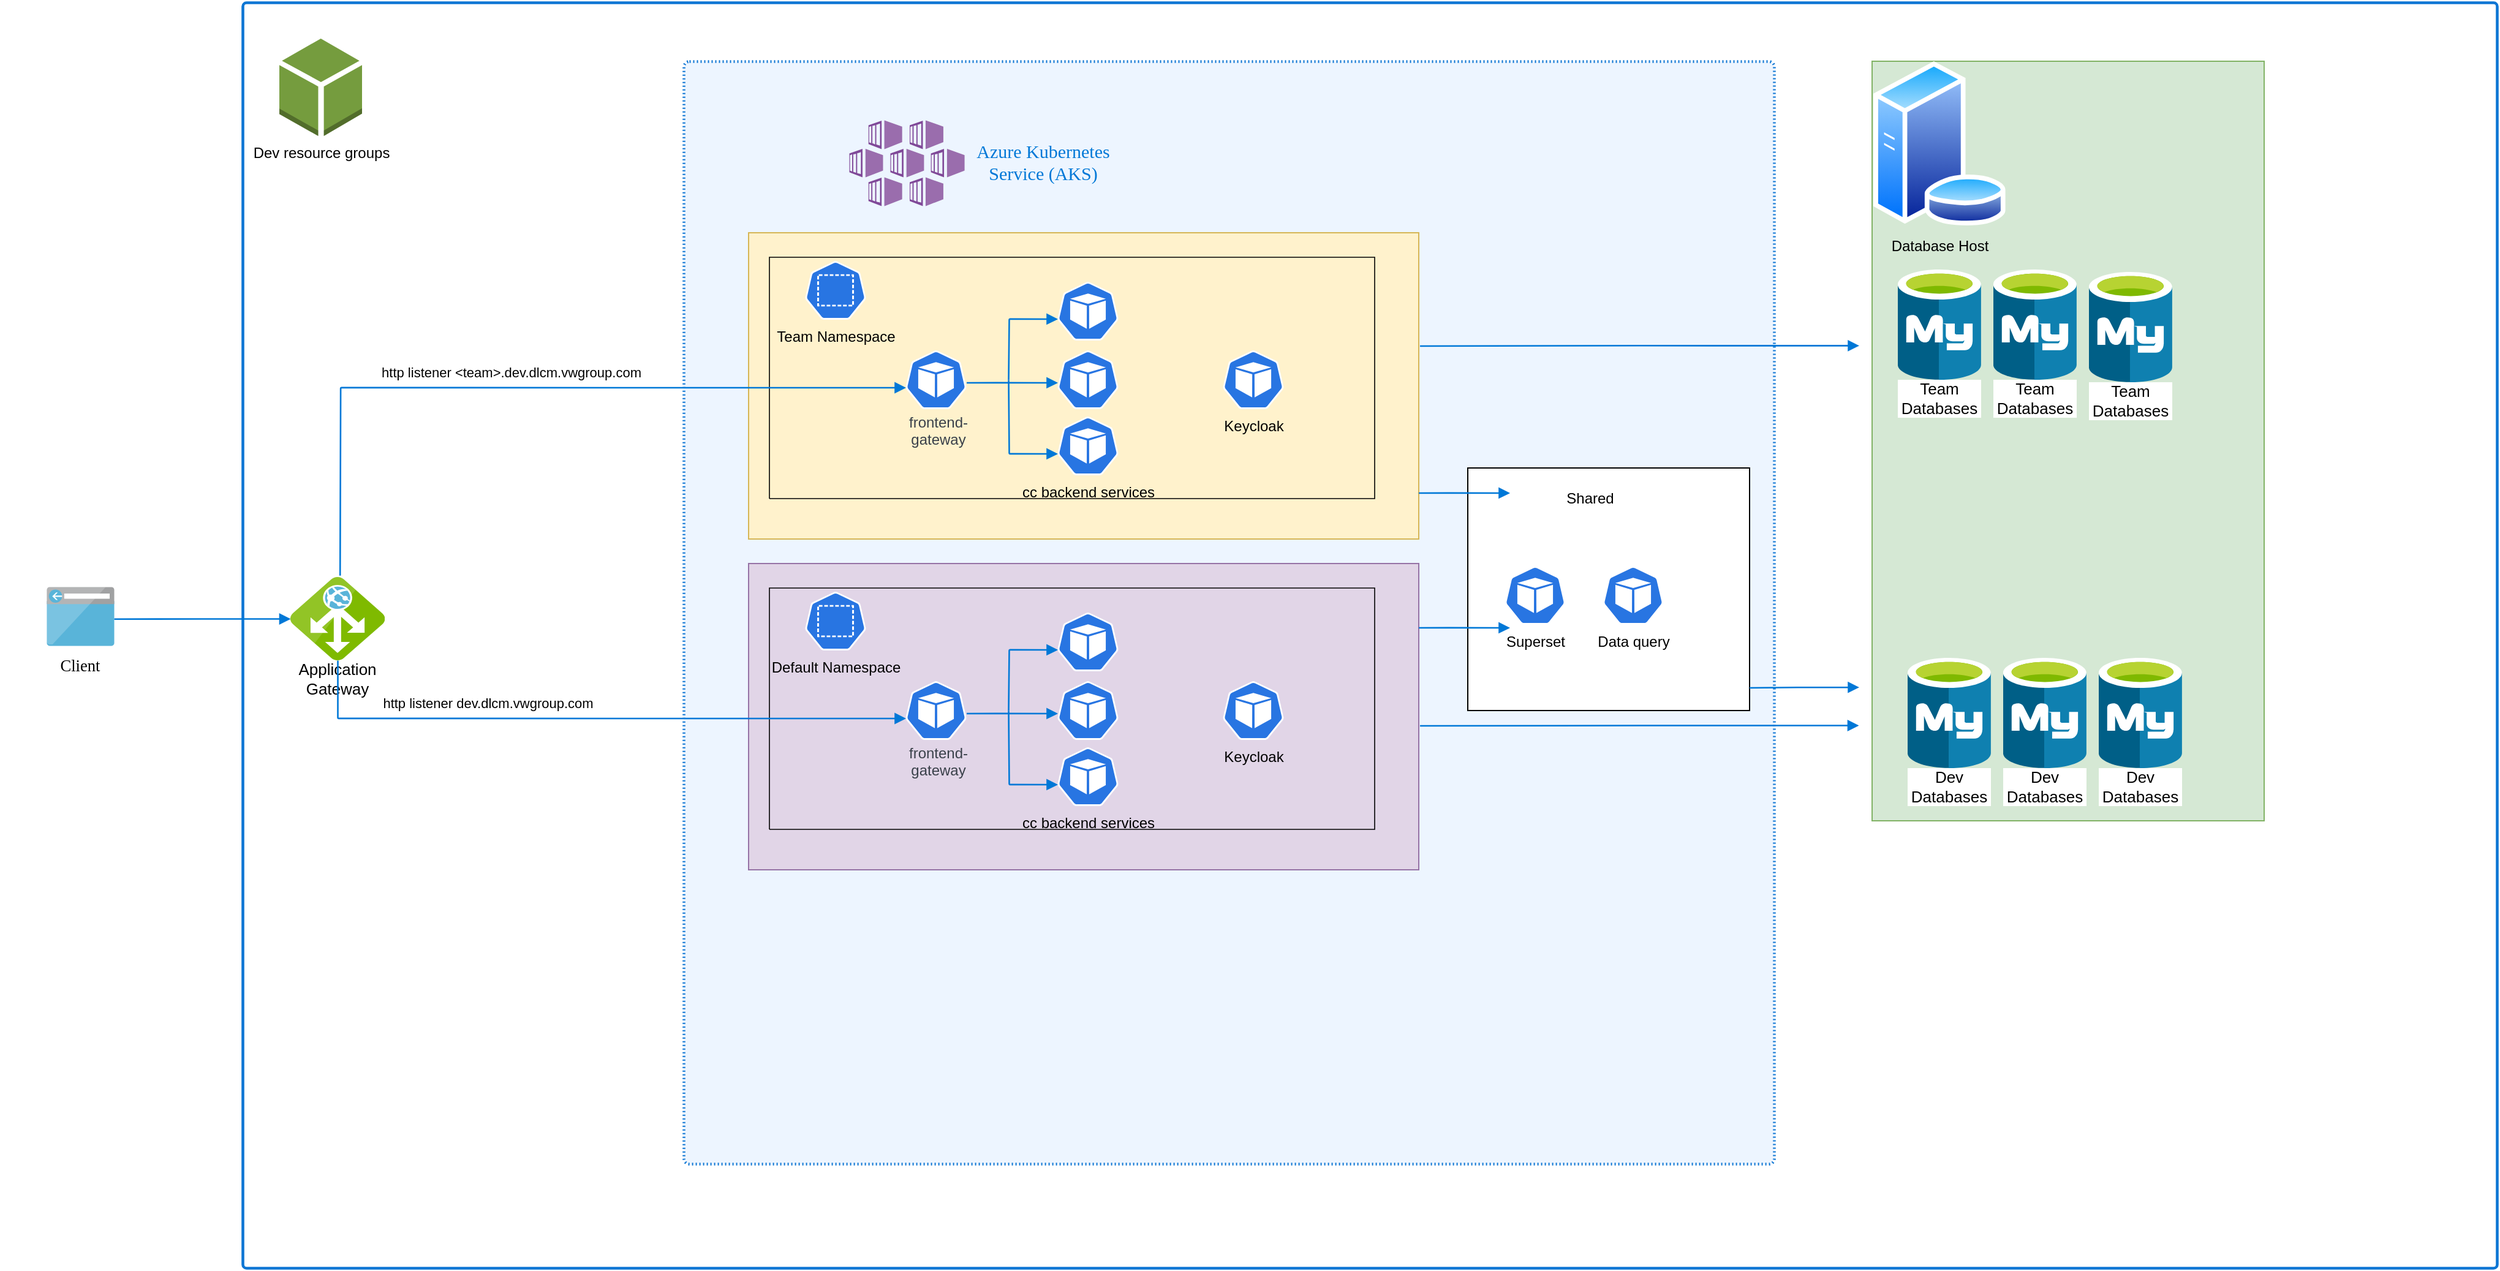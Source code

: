 <mxfile version="21.2.8" type="device">
  <diagram id="HnTVqRqvhCg-h0KhDhEI" name="Page-1">
    <mxGraphModel dx="1979" dy="1898" grid="1" gridSize="10" guides="1" tooltips="1" connect="1" arrows="1" fold="1" page="1" pageScale="1" pageWidth="850" pageHeight="1100" math="0" shadow="0">
      <root>
        <mxCell id="0" />
        <mxCell id="1" parent="0" />
        <UserObject label="" lucidchartObjectId="AGREf-g0b-5E" id="3">
          <mxCell style="html=1;overflow=block;blockSpacing=1;whiteSpace=wrap;whiteSpace=wrap;fontSize=13;spacing=0;strokeColor=#0e76d4;strokeOpacity=100;fillOpacity=100;rounded=1;absoluteArcSize=1;arcSize=9;fillColor=#edf5ff;dashed=1;fixDash=1;dashPattern=1 2;strokeWidth=2.3;" parent="1" vertex="1">
            <mxGeometry x="30" y="-130" width="890" height="900" as="geometry" />
          </mxCell>
        </UserObject>
        <UserObject label="" lucidchartObjectId="AGRE5bbgmy7V" id="2">
          <mxCell style="html=1;overflow=block;blockSpacing=1;whiteSpace=wrap;whiteSpace=wrap;fontSize=13;spacing=0;strokeColor=#0e76d4;strokeOpacity=100;fillOpacity=0;rounded=1;absoluteArcSize=1;arcSize=6;fillColor=#ffffff;strokeWidth=2.3;" parent="1" vertex="1">
            <mxGeometry x="-330" y="-178" width="1840" height="1033" as="geometry" />
          </mxCell>
        </UserObject>
        <mxCell id="4" value="" style="group;html=1;" parent="1" vertex="1">
          <mxGeometry x="165" y="-82" width="94" height="70" as="geometry" />
        </mxCell>
        <mxCell id="5" value="" style="shape=stencil(lZDRDoIwDEW/pq/LsrLoO+J/kDBY49zImKJ/70Y1EowPvN3enjbtBawn244GlJxSDBczU5cs4AmUIm9NpJQVYANY9yGaIYab77ge20IWdQ33suHBc5UWxzKk5JMNpUW1GGfGHfkVjvLd/eCIQu/A5X/255KDwB309u4svj/35BxHtu5vM8oW54vNCw==);whiteSpace=wrap;fontSize=13;strokeOpacity=0;fillOpacity=100;fillColor=#804998;strokeWidth=20.4;whiteSpace=wrap;spacing=0;" parent="4" vertex="1">
          <mxGeometry width="94" height="70" relative="1" as="geometry" />
        </mxCell>
        <mxCell id="6" value="" style="shape=stencil(lZXdDoIwDIWfZrfLaIHBtT/vQSLKIoJB/Ht7wRmVLh7D3QbfutOeblO8OFXFsVRkTn3X7sur2/SV4qUick1Vdq4fRopXihfbtit3XXtuNn5+LEZyHB3ayxjh5tdF+biEzN1PU50952vP1q75zQ5wAuBMxxIngNvXzm880TnESeJ2Bm51OkOL1TwjUaQDVnvqDJGICzMMaLLISopeBfjCQUXISHeQFCN9R0KMqAhoqUAF7KggRdhQ/6otvElFbIY5SppymGYircyg8jjEkZUc4tEMPIG01BJD5TLRGJ2zfzUXDk07xcATLCPjuyRwEx+dqRBmaD1UPQw+1/jW1bV/Bb7/y2t/+OSfDF49AA==);whiteSpace=wrap;fontSize=13;strokeOpacity=0;fillOpacity=100;fillColor=#804998;strokeWidth=20.4;whiteSpace=wrap;spacing=0;" parent="4" vertex="1">
          <mxGeometry width="94" height="70" relative="1" as="geometry" />
        </mxCell>
        <mxCell id="7" value="" style="shape=stencil(lZBNEsIgDIVPky2DiUX3td6jM6XCiNCh+NPbF8zCWsdFdy8vXzLJA6pH0w4aUI4phqt+2i4ZoBMgWm90tCkroAao7kPUlxjuvuN6aAtZ1C08yoYXzx13QpUhlBMbWIn92zgz7qxf4EoJ/MKJRLUBl//Zn0sOgjbQ67uz+PzcW+c4smV/nVG2OF9qZg==);whiteSpace=wrap;fontSize=13;strokeOpacity=0;fillOpacity=100;fillColor=#804998;strokeWidth=20.4;whiteSpace=wrap;spacing=0;" parent="4" vertex="1">
          <mxGeometry width="94" height="70" relative="1" as="geometry" />
        </mxCell>
        <mxCell id="8" value="" style="shape=stencil(lZXBboMwEES/xleLeLGBc5L+B1KgWCUQEdI2fx8jI7UZS0Nys+F5md3ZxUr2166+NMpk13kav5off5o7JQdljB+6ZvJzWCk5Ktm349R8TuNtOMX9pV7IZXUev5cIv/GczXW5HDLZPT5w6/4j0r0fGB1wS3GDuCG4aPeMW10xHOHiZbhYv/SajkLLG0kyFRvVBm9KiMwzRDrIZlYWOkec1cShN0yKTduESUGcNxUq4T2FafKW2qj4sz/OQGxhWSa0qViabod2lky5y1Kc2Vml+O4N3DI60ZJT5ZhozqZtq+bgkEBnZXSSMTaft8RPOkCJFBFq/4bysPj7pbe+7+ON8P89XgHhUbw+5PgA);whiteSpace=wrap;fontSize=13;strokeOpacity=0;fillOpacity=100;fillColor=#804998;strokeWidth=20.4;whiteSpace=wrap;spacing=0;" parent="4" vertex="1">
          <mxGeometry width="94" height="70" relative="1" as="geometry" />
        </mxCell>
        <mxCell id="9" value="" style="shape=stencil(lZDRDoIwDEW/pq/LWAHlGfE/SBhucW5kDJW/Z7MmIsZE325vT5v2AtajagcJgo/Bu7O86S4owAMIoa2SXoeoABvAundenrybbEf10CYyqYu7pg13mssLtk9Dgs9kVBmrHsaRcKPtCkfO8jc84/wPuixZ8R3/uGWHT+M3fHt6FK+3e20Mpbbub2OKFkWMzQI=);whiteSpace=wrap;fontSize=13;strokeOpacity=0;fillOpacity=100;fillColor=#804998;strokeWidth=20.4;whiteSpace=wrap;spacing=0;" parent="4" vertex="1">
          <mxGeometry width="94" height="70" relative="1" as="geometry" />
        </mxCell>
        <mxCell id="10" value="" style="shape=stencil(lZXBksIgEES/hisFA4Fwdt3/sMpoKLOJFePu+veS5bBmKFtzg+RB9XQPIMzm0u7OjSB1mcbh1PzE/dQK8yGIYt82Y5zSSJitMJvDMDbHcbj2+zw/72ZyHn0N3/MOv3mdDvMSUrc89UbS34fPDHexfw4HA9Ba2iVM0gPcy5rjFuLEcaSb495KvUJMcqVeUWrCq7dN5I4v4yHie8NCCzxYCUIiLR3HgS+keEiwUFIcRsoVc2WFDA9bqyjSw9Z66TgLyPHdFXSc46GSAeAVz7OC2m2JozxN2S1uBe41xLmYhCPtvFSv0KF76TuLadkxzsEDXeyNb5ciU3yKllK0Um+zXHYa/N/rh9h1+Vl4/M/fgfQpvyFmewc=);whiteSpace=wrap;fontSize=13;strokeOpacity=0;fillOpacity=100;fillColor=#804998;strokeWidth=20.4;whiteSpace=wrap;spacing=0;" parent="4" vertex="1">
          <mxGeometry width="94" height="70" relative="1" as="geometry" />
        </mxCell>
        <mxCell id="11" value="" style="shape=stencil(lZBNEoMgDIVPky0DZEp1be09nBELUwoO0h9vLzSLWjtduHt5+ZJJHmAzmW7UIPmUYrjqp+2TATyBlNYbHW3KCrAFbIYQ9SWGu++pHrtCFnULj7LhRXOVYKoMST6TUQtWv40z4c76Fa4Uk1+44HwHnY3Df/znliOyage+PT2Lz9uDdY5SW/e3MWWLIsZ2AQ==);whiteSpace=wrap;fontSize=13;strokeOpacity=0;fillOpacity=100;fillColor=#804998;strokeWidth=20.4;whiteSpace=wrap;spacing=0;" parent="4" vertex="1">
          <mxGeometry width="94" height="70" relative="1" as="geometry" />
        </mxCell>
        <mxCell id="12" value="" style="shape=stencil(lZXRjsIgEEW/hldCmQLl2dX/MLFaYrc1teru3y9dTLRDcg1vlJ6SO/fOFEGba7e/tEKr6zyN5/YRDnMn6EtoHYauncIcV4K2gjbHcWpP03gbDun5sl/IZfU93pcTftJ3ppbN8pFWv2nDkdT/G7uE92FAuCcI6zWspQM4ScvxGuEcRrrXsKtlVSAketIUlBlxU2Ahd5wF1PDTcaEc97VEEbmnxW84csbyiHCpJusWqJ3jDinnUhxuLl6ow831yfV1SFbz0xVyPcO9kR7gFc/UIO1W5TjK1OcdYwtwVyE8ExNxpJ2XGo0Eo/fRdxYTsQazFg52djoevSxVOEuZmEqpAppLj4vXP/4Y+j5dEe/v+Z0Qt9J9Qts/);whiteSpace=wrap;fontSize=13;strokeOpacity=0;fillOpacity=100;fillColor=#804998;strokeWidth=20.4;whiteSpace=wrap;spacing=0;" parent="4" vertex="1">
          <mxGeometry width="94" height="70" relative="1" as="geometry" />
        </mxCell>
        <mxCell id="13" value="" style="shape=stencil(lZDdDsIgDIWfpreEUEbm9ZzvsWRMiAgLw7+3H6waF40a705PvzbtAWwm040aBJ9SDAd9sX0ygFsQwnqjo01ZAbaAzRCi3sdw8j3VY1fIoo7hXDZcaU5JVpchwW9kVDVTi7Ej3Fm/wuXm3n3gSrHqDxyRic/42zGSf9v+8/Ysnn8P1jmKbd1/zSlblDG2Mw==);whiteSpace=wrap;fontSize=13;strokeOpacity=0;fillOpacity=100;fillColor=#804998;strokeWidth=20.4;whiteSpace=wrap;spacing=0;" parent="4" vertex="1">
          <mxGeometry width="94" height="70" relative="1" as="geometry" />
        </mxCell>
        <mxCell id="14" value="" style="shape=stencil(lZXRboMwDEW/Jq9RsENonrvuPyqVjmgMKkq39e8bFrStznYpbwmcWNfXjqN4e272p1qROY9D/1p/hMPYKH5SRKFr6iGMcaV4p3h77If6Zegv3SHtT/uJnFZv/fsU4TOd4810hMx13npdfX14TnAbuv/h0usSwJW2EieAOy2ib7SHOEncrcCtgdqlmIjzilStedhE6fh9eWwhIjN0JcNdoQuAm9mzb9zMef+t3AtXHHbFC/hhdKELpQyGfZglybAPFx0XBSpldKA8gx2hRK2V1SSonPPio16hHLcr8OgLwqWYiKNOlKnGKwWu84LrokTVPcpwDGWR8VzJKgrnipDi3ApY6o6Ln6F+DG2b3oTf/+UjED+lB4R3Nw==);whiteSpace=wrap;fontSize=13;strokeOpacity=0;fillOpacity=100;fillColor=#804998;strokeWidth=20.4;whiteSpace=wrap;spacing=0;" parent="4" vertex="1">
          <mxGeometry width="94" height="70" relative="1" as="geometry" />
        </mxCell>
        <mxCell id="15" value="" style="shape=stencil(jZDdDsIgDIWfprcE243o9ZzvsWRMiAgLw7+3F6yJ8yfq3enha2kPUDOZbtSAckox7PTJ9skArQHReqOjTVkBtUDNEKLexnDwPddjV8ii9uFYJpy5D1cCSxPKCxv1UqibsWHcWT/DF9UTrJSo/4aJ7l99hN8WqeS32T/3zuJx82Cd48jm768ZZYvzpfYK);whiteSpace=wrap;fontSize=13;strokeOpacity=0;fillOpacity=100;fillColor=#804998;strokeWidth=20.4;whiteSpace=wrap;spacing=0;" parent="4" vertex="1">
          <mxGeometry width="94" height="70" relative="1" as="geometry" />
        </mxCell>
        <mxCell id="16" value="" style="shape=stencil(lZXNboMwEISfxlfL9hoD5zR9j0ghxSqFiNC/t6+pK7WeNFN6s81nNDs7LEp2l/5w7pQzl2WeHrvXeFx6JXfKuTj23RyXtFKyV7I7TXP3ME/P4zHvz4eVXFdP08v6hrd8z2m/3nHmPe+l1fXnwX2mhzgSump1dZu2ukHaMdqVdKPb27TRAemwnfaG63ZIy/YqvdnuH7pd9qaCNwt1BOlgtSV0yZqvy7+yHvwI1A+BGgPxA1mePtQhNH0VsiR7fzld9sWaEiaSAQ2O1ddgBx3TXF/3m6QjXNN+O538IDQqSTRJHlYpNftyqdfQFotpEuafQc1sfmD+2fRAGSH8C0fVafE9vE9xGPLs//kch306yj8K2X8A);whiteSpace=wrap;fontSize=13;strokeOpacity=0;fillOpacity=100;fillColor=#804998;strokeWidth=20.4;whiteSpace=wrap;spacing=0;" parent="4" vertex="1">
          <mxGeometry width="94" height="70" relative="1" as="geometry" />
        </mxCell>
        <mxCell id="17" value="" style="shape=stencil(lZDRDsIgDEW/pq8E6UZ4n/M/lowNIsLCcOrfC+uDc4ka327b0+b2Ajaz6SYNgs8phrO+2T4ZwCMIYb3R0aasAFvAZghRjzFcfU/11BWyqEtYyoU77R04LzuCP6iuFZNr40S0s35Dq4qpN1xKVv+BIzLxGd97qfi347+cZ/F6erDOUWbb+T6k3KKAsX0C);whiteSpace=wrap;fontSize=13;strokeOpacity=0;fillOpacity=100;fillColor=#804998;strokeWidth=20.4;whiteSpace=wrap;spacing=0;" parent="4" vertex="1">
          <mxGeometry width="94" height="70" relative="1" as="geometry" />
        </mxCell>
        <mxCell id="18" value="" style="shape=stencil(lZDRDoIwDEW/pq/LsrLoO+J/kDBY49zImKJ/70Y1EowPvN3enjbtBawn244GlJxSDBczU5cs4AmUIm9NpJQVYANY9yGaIYab77ge20IWdQ33suHBc5UWxzKk5JMNpUW1GGfGHfkVjvLd/eCIQu/A5X/255KDwB309u4svj/35BxHtu5vM8oW54vNCw==);whiteSpace=wrap;fontSize=13;strokeOpacity=0;fillOpacity=20;strokeWidth=20.4;whiteSpace=wrap;spacing=0;" parent="4" vertex="1">
          <mxGeometry width="94" height="70" relative="1" as="geometry" />
        </mxCell>
        <mxCell id="19" value="" style="shape=stencil(lZBNEsIgDIVPky2DiUX3td6jM6XCiNCh+NPbF8zCWsdFdy8vXzLJA6pH0w4aUI4phqt+2i4ZoBMgWm90tCkroAao7kPUlxjuvuN6aAtZ1C08yoYXzx13QpUhlBMbWIn92zgz7qxf4EoJ/MKJRLUBl//Zn0sOgjbQ67uz+PzcW+c4smV/nVG2OF9qZg==);whiteSpace=wrap;fontSize=13;strokeOpacity=0;fillOpacity=20;strokeWidth=20.4;whiteSpace=wrap;spacing=0;" parent="4" vertex="1">
          <mxGeometry width="94" height="70" relative="1" as="geometry" />
        </mxCell>
        <mxCell id="20" value="" style="shape=stencil(lZDRDoIwDEW/pq/LWAHlGfE/SBhucW5kDJW/Z7MmIsZE325vT5v2AtajagcJgo/Bu7O86S4owAMIoa2SXoeoABvAundenrybbEf10CYyqYu7pg13mssLtk9Dgs9kVBmrHsaRcKPtCkfO8jc84/wPuixZ8R3/uGWHT+M3fHt6FK+3e20Mpbbub2OKFkWMzQI=);whiteSpace=wrap;fontSize=13;strokeOpacity=0;fillOpacity=20;strokeWidth=20.4;whiteSpace=wrap;spacing=0;" parent="4" vertex="1">
          <mxGeometry width="94" height="70" relative="1" as="geometry" />
        </mxCell>
        <mxCell id="21" value="" style="shape=stencil(lZBNEoMgDIVPky0DZEp1be09nBELUwoO0h9vLzSLWjtduHt5+ZJJHmAzmW7UIPmUYrjqp+2TATyBlNYbHW3KCrAFbIYQ9SWGu++pHrtCFnULj7LhRXOVYKoMST6TUQtWv40z4c76Fa4Uk1+44HwHnY3Df/znliOyage+PT2Lz9uDdY5SW/e3MWWLIsZ2AQ==);whiteSpace=wrap;fontSize=13;strokeOpacity=0;fillOpacity=20;strokeWidth=20.4;whiteSpace=wrap;spacing=0;" parent="4" vertex="1">
          <mxGeometry width="94" height="70" relative="1" as="geometry" />
        </mxCell>
        <mxCell id="22" value="" style="shape=stencil(lZDdDsIgDIWfpreEUEbm9ZzvsWRMiAgLw7+3H6waF40a705PvzbtAWwm040aBJ9SDAd9sX0ygFsQwnqjo01ZAbaAzRCi3sdw8j3VY1fIoo7hXDZcaU5JVpchwW9kVDVTi7Ej3Fm/wuXm3n3gSrHqDxyRic/42zGSf9v+8/Ysnn8P1jmKbd1/zSlblDG2Mw==);whiteSpace=wrap;fontSize=13;strokeOpacity=0;fillOpacity=20;strokeWidth=20.4;whiteSpace=wrap;spacing=0;" parent="4" vertex="1">
          <mxGeometry width="94" height="70" relative="1" as="geometry" />
        </mxCell>
        <mxCell id="23" value="" style="shape=stencil(jZDdDsIgDIWfprcE243o9ZzvsWRMiAgLw7+3F6yJ8yfq3enha2kPUDOZbtSAckox7PTJ9skArQHReqOjTVkBtUDNEKLexnDwPddjV8ii9uFYJpy5D1cCSxPKCxv1UqibsWHcWT/DF9UTrJSo/4aJ7l99hN8WqeS32T/3zuJx82Cd48jm768ZZYvzpfYK);whiteSpace=wrap;fontSize=13;strokeOpacity=0;fillOpacity=20;strokeWidth=20.4;whiteSpace=wrap;spacing=0;" parent="4" vertex="1">
          <mxGeometry width="94" height="70" relative="1" as="geometry" />
        </mxCell>
        <mxCell id="24" value="" style="shape=stencil(lZDRDsIgDEW/pq8E6UZ4n/M/lowNIsLCcOrfC+uDc4ka327b0+b2Ajaz6SYNgs8phrO+2T4ZwCMIYb3R0aasAFvAZghRjzFcfU/11BWyqEtYyoU77R04LzuCP6iuFZNr40S0s35Dq4qpN1xKVv+BIzLxGd97qfi347+cZ/F6erDOUWbb+T6k3KKAsX0C);whiteSpace=wrap;fontSize=13;strokeOpacity=0;fillOpacity=20;strokeWidth=20.4;whiteSpace=wrap;spacing=0;" parent="4" vertex="1">
          <mxGeometry width="94" height="70" relative="1" as="geometry" />
        </mxCell>
        <mxCell id="25" value="" style="shape=stencil(lZXBboMwEES/xlfLeMHAOU3/I1JIsUohIrRN/r6mrtQyVgf5ZtbPq92ZxVZyuPWna6esuS3z9Np9+vPSK3lS1vqx72a/hJWSo5LDZZq7l3l6H8/x+3payXX1Nn2sGe7xXC3aroesecSAtLr+DjxHfPAjw6tWVwS32iFuGb6FG90SuNAl4i4DLw2vHGHJaLM0GRKi4mCQg9zCVUHcFbogeKWbLW5+Av/gCDNVSmjUMVUQ3pnDCmHmJTYpfAr3FN8a1BjMTupOYGdpmy26aWnlTWo+m5U6xcsMPOjCcCwm4GwSsVWp2e+8ozpYZHG4hMqY5OY3S+IpvVmSYpzLwrH2sPi93C9+GOLb8HcfH4MQig+JHL8A);whiteSpace=wrap;fontSize=13;strokeOpacity=0;fillOpacity=100;fillColor=#804998;strokeWidth=20.4;whiteSpace=wrap;spacing=0;" parent="4" vertex="1">
          <mxGeometry width="94" height="70" relative="1" as="geometry" />
        </mxCell>
        <mxCell id="32" value="" style="group;html=1;" parent="1" vertex="1">
          <mxGeometry x="-490" y="299" width="55" height="48" as="geometry" />
        </mxCell>
        <mxCell id="33" value="" style="shape=stencil(nZLBEoIgEIafhiuDu1ZytnoPJzGZTBzUsrdPWhyF8dRt999v2R9YhnlfF51iIPrBmod663KoGZ4ZgG5rZfUwRwwvDPPKWHW3ZmxLyrvCkS56mpc7YaI+4TpAfCiTB57+hCuxt9ESnIS0T+WJS1ImICXhmUcWQfieCUlIfR3Duh/Y6HZjTh4DdxEbm5MZh9DfOjx2s9jb3ABjBPffJLS44pQD+hfYpf9nYxdzsH5ppZuGNmJbj1dglmh98PIF);whiteSpace=wrap;fontSize=13;strokeOpacity=0;fillOpacity=100;fillColor=#59b4d9;strokeWidth=2.7;whiteSpace=wrap;spacing=0;rounded=1;absoluteArcSize=1;arcSize=0.4;" parent="32" vertex="1">
          <mxGeometry width="55" height="48" relative="1" as="geometry" />
        </mxCell>
        <mxCell id="34" value="" style="shape=stencil(pZJNEoMgDIVPw9YJwXF0be09nIqVqRUHf6q3rzSMFaur7vLIl5BHYCLtqryVDKHrjX7Ilyr6iokLQ1RNJY3ql4iJjIm01EbejR6agnSbW9JGTz3aDhPVJZEtQZhJwkddiaxVsyHDc/A2GOrJKcmD2MF8S8OEnpydRJcVftbJMIjOhwJvKIzdxYcsh3/o3Rg/llec+6acxyQO0HcNvut1EeLggZfgu8BS1TXtf5vfL3w5os8isjc=);whiteSpace=wrap;fontSize=13;strokeOpacity=0;fillOpacity=100;fillColor=#a0a1a2;strokeWidth=2.7;whiteSpace=wrap;spacing=0;rounded=1;absoluteArcSize=1;arcSize=0.4;" parent="32" vertex="1">
          <mxGeometry width="55" height="48" relative="1" as="geometry" />
        </mxCell>
        <mxCell id="35" value="" style="shape=stencil(hZLRDoIwDEW/Zq/L6IawZ8T/IDJkERkZoPD3gltkNYpvve3tdtKW8Kyvi04RYP1gzVU9dDnUhB8JgG5rZfWwRITnhGeVsepizdiWTnfF6lyjm7mvL0yuT6wdwGan2EudnPE8WueMXDGiqTdHoZtNgOTsJfgqx1UvBT2EfzW6DaAYgpJA5R4Xw1QypgKDbeA+IRMaYzqB6d6Gr3gpxVP7404o/B4y9u5sYwm2HVa6adwJhPXPnS8pdy88fwI=);whiteSpace=wrap;fontSize=13;strokeOpacity=0;fillOpacity=20;strokeWidth=2.7;whiteSpace=wrap;spacing=0;rounded=1;absoluteArcSize=1;arcSize=0.4;" parent="32" vertex="1">
          <mxGeometry width="55" height="48" relative="1" as="geometry" />
        </mxCell>
        <mxCell id="36" value="" style="shape=stencil(UzV2Ls5ILEhVNTIoLinKz04tz0wpyVA1dlE1MsrMy0gtyiwBslSNXVWNndPyi1LTi/JL81Ig/IJEkEoQKze/DGRCBUSfkameBUiTkUElRMDQUs8SLOAGUZ6TmYek3NJYz4gi5Ya4FWM6hSTFaA4BMhB+TsvMyYEEGbI8ehgBhSDha+wKAA==);whiteSpace=wrap;fontSize=13;strokeOpacity=0;fillOpacity=100;strokeWidth=2.7;whiteSpace=wrap;spacing=0;rounded=1;absoluteArcSize=1;arcSize=0.4;" parent="32" vertex="1">
          <mxGeometry width="55" height="48" relative="1" as="geometry" />
        </mxCell>
        <mxCell id="37" value="" style="shape=stencil(hZJNEoMgDIVPw5aRRK1dW3sPp2JlasVBbe3tKwX/cJjuwuNLXgIhmHZV3nICQdcr+eBvUfQVwQsBEE3FleiniGBGMC2l4nclh6Yw5zbXpI6e8qUrjCYPgMY6CYKPEVhE8SdcDX4blOHZIWFWGI2MMoKtkVCwjFUgXhi0DNDEMugwHucTDR3j2DVGx5W5rri3/Dcs7g3PlO391pasEC6Ed8wZ8Vhu3o65NeHwBeA2hgfEM+oUrDtRiro2K7W9d3doksz+YfYF);whiteSpace=wrap;fontSize=13;strokeOpacity=0;fillOpacity=100;fillColor=#59b4d9;strokeWidth=2.7;whiteSpace=wrap;spacing=0;rounded=1;absoluteArcSize=1;arcSize=0.4;" parent="32" vertex="1">
          <mxGeometry width="55" height="48" relative="1" as="geometry" />
        </mxCell>
        <mxCell id="38" value="" style="shape=stencil(nZLdDsIgDIWfhlsyykS9nvM9lowJEWFhzJ+3F1ITJ4nEeXfafj1p0kN4M6lulASqKXh3ljfdB0X4gQBoq6TXISrCW8KbwXl58m62PdZjl8ikLu6aHO64xwSFtATVAxuA5RFho+0S5nT3M/xJsg0VK4z3lBXo/OYyzTJvVtP6Ow7wOvRfXNDtmmPKePk7Ubz/OmhjMBbLeZ6D2MIM8fYJ);whiteSpace=wrap;fontSize=13;strokeOpacity=0;fillOpacity=100;strokeWidth=2.7;whiteSpace=wrap;spacing=0;rounded=1;absoluteArcSize=1;arcSize=0.4;" parent="32" vertex="1">
          <mxGeometry width="55" height="48" relative="1" as="geometry" />
        </mxCell>
        <UserObject label="" lucidchartObjectId="AGREmG3oChFg" id="40">
          <mxCell style="html=1;jettySize=18;whiteSpace=wrap;fontSize=13;strokeColor=#0078d7;strokeWidth=1.3;rounded=1;arcSize=1.66;edgeStyle=orthogonalEdgeStyle;startArrow=block;startFill=1;;endArrow=none;;exitX=0;exitY=0.5;exitPerimeter=0;entryX=1;entryY=0.544;entryPerimeter=0;" parent="1" source="52" target="32" edge="1">
            <mxGeometry width="100" height="100" relative="1" as="geometry">
              <Array as="points" />
            </mxGeometry>
          </mxCell>
        </UserObject>
        <mxCell id="41" value="" style="group;html=1;" parent="1" vertex="1">
          <mxGeometry x="-526.5" y="351" width="128" height="24" as="geometry" />
        </mxCell>
        <mxCell id="42" value="" style="shape=stencil(nZBRDoQgDERP03+WHsHFe5iISyOCQdT19kIaIxq//Jtp3zTpAFaTaUYNUkwx+F6v1EYD+AUpyRkdKCYFqACrzgf9C352LfuxyWRWg1/yhT/nRE5IsZWuZtCSK8CPeI0e/hF+jV7AJM4PO7KWCyr390bSiNtEtQM=);whiteSpace=wrap;overflow=block;blockSpacing=1;html=1;fontSize=13;strokeOpacity=0;fillOpacity=0;fillColor=#000000;strokeWidth=1.3;whiteSpace=wrap;fontSize=13;spacing=0;" parent="41" vertex="1">
          <mxGeometry width="128" height="24" relative="1" as="geometry" />
        </mxCell>
        <mxCell id="43" value="Client" style="strokeColor=none;fillColor=none;overflow=visible;whiteSpace=wrap;fontSize=13.3;fontFamily=Source Sans Pro;fontColor=#000000;align=center;whiteSpace=wrap;spacing=0;strokeOpacity=0;fillOpacity=0;strokeWidth=1.3;whiteSpace=wrap;" parent="41" vertex="1">
          <mxGeometry x="0.052" y="0.276" width="114.56" height="10.752" relative="1" as="geometry" />
        </mxCell>
        <mxCell id="47" value="" style="group;html=1;" parent="1" vertex="1">
          <mxGeometry x="248" y="-69" width="150" height="42" as="geometry" />
        </mxCell>
        <mxCell id="48" value="" style="shape=stencil(nZBRDoQgDERP03+WHsHFe5iISyOCQdT19kIaIxq//Jtp3zTpAFaTaUYNUkwx+F6v1EYD+AUpyRkdKCYFqACrzgf9C352LfuxyWRWg1/yhT/nRE5IsZWuZtCSK8CPeI0e/hF+jV7AJM4PO7KWCyr390bSiNtEtQM=);whiteSpace=wrap;fontSize=13;strokeOpacity=0;fillOpacity=0;fillColor=#000000;strokeWidth=1.3;whiteSpace=wrap;spacing=0;" parent="47" vertex="1">
          <mxGeometry width="150" height="42" relative="1" as="geometry" />
        </mxCell>
        <mxCell id="49" value="Azure Kubernetes Service (AKS)" style="strokeColor=none;fillColor=none;overflow=visible;whiteSpace=wrap;fontSize=15;fontFamily=Source Sans Pro;fontColor=#0078d7;align=center;whiteSpace=wrap;spacing=0;strokeOpacity=0;fillOpacity=0;strokeWidth=1.3;whiteSpace=wrap;" parent="47" vertex="1">
          <mxGeometry x="0.044" y="0.16" width="136.65" height="28.602" relative="1" as="geometry" />
        </mxCell>
        <mxCell id="50" value="" style="group;html=1;" parent="1" vertex="1">
          <mxGeometry x="-244" y="442" width="120" height="33" as="geometry" />
        </mxCell>
        <mxCell id="51" value="" style="shape=stencil(nZBLDoAgDERP0z3SIyjew0SURgSD+Lu9kMZoXLhwN9O+tukAlrNpJg1SzDH4QW/URgNYgZTkjA4UkwJUgGXng+6DX1zLfmoymdXo17xh5zmRJ6Q42BWCfc2oJfdAr+Yv+AP9Cb7OJ3H/2JG1HNGz/84klThPVCc=);whiteSpace=wrap;fontSize=13;strokeOpacity=0;fillOpacity=0;fillColor=#000000;strokeWidth=1.3;whiteSpace=wrap;spacing=0;" parent="50" vertex="1">
          <mxGeometry width="120" height="33" relative="1" as="geometry" />
        </mxCell>
        <UserObject label="Application Gateway" lucidchartObjectId="AGREGJpWabfb" id="52">
          <mxCell style="html=1;overflow=block;blockSpacing=1;whiteSpace=wrap;aspect=fixed;html=1;points=[];align=center;verticalAlign=top;image;image=img/lib/mscae/Application_Gateway.svg;whiteSpace=wrap;fontSize=13;spacing=0;strokeColor=#5e5e5e;strokeOpacity=100;rounded=1;absoluteArcSize=1;arcSize=9;fillColor=#7FBA00;strokeWidth=2.3;" parent="1" vertex="1">
            <mxGeometry x="-291" y="291" width="77" height="68" as="geometry" />
          </mxCell>
        </UserObject>
        <mxCell id="57" value="" style="group;html=1;strokeWidth=0;" parent="1" vertex="1">
          <mxGeometry x="100" y="30" width="530" height="230" as="geometry" />
        </mxCell>
        <mxCell id="gVri99b_Ql9N_bP9wiT3-298" value="" style="rounded=0;whiteSpace=wrap;html=1;fillColor=#fff2cc;strokeColor=#d6b656;" vertex="1" parent="57">
          <mxGeometry x="-17" y="-20" width="547" height="250" as="geometry" />
        </mxCell>
        <mxCell id="58" value="" style="shape=stencil(nZBLDoAgDERP0z3SIyjew0SURgSD+Lu9kMZoXLhwN9O+tukAlrNpJg1SzDH4QW/URgNYgZTkjA4UkwJUgGXng+6DX1zLfmoymdXo17xh5zmRJ6Q42BWCfc2oJfdAr+Yv+AP9Cb7OJ3H/2JG1HNGz/84klThPVCc=);whiteSpace=wrap;fontSize=13;strokeColor=default;fillOpacity=0;fillColor=#000000;strokeWidth=0.8;whiteSpace=wrap;align=left;spacing=0;verticalAlign=bottom;rounded=1;absoluteArcSize=1;arcSize=0.8;" parent="57" vertex="1">
          <mxGeometry width="494" height="197" relative="1" as="geometry" />
        </mxCell>
        <UserObject label="frontend-gateway" lucidchartObjectId="ue8EUXnXCax." id="240">
          <mxCell style="html=1;overflow=block;blockSpacing=1;whiteSpace=wrap;;whiteSpace=wrap;fontSize=12;fontColor=#3a414a;spacing=3.8;strokeOpacity=0;fillOpacity=0;rounded=1;absoluteArcSize=1;arcSize=9;fillColor=#ffffff;strokeWidth=0.8;" parent="57" vertex="1">
            <mxGeometry x="104" y="124" width="68" height="33" as="geometry" />
          </mxCell>
        </UserObject>
        <mxCell id="gVri99b_Ql9N_bP9wiT3-290" value="" style="sketch=0;html=1;dashed=0;whitespace=wrap;fillColor=#2875E2;strokeColor=#ffffff;points=[[0.005,0.63,0],[0.1,0.2,0],[0.9,0.2,0],[0.5,0,0],[0.995,0.63,0],[0.72,0.99,0],[0.5,1,0],[0.28,0.99,0]];verticalLabelPosition=bottom;align=center;verticalAlign=top;shape=mxgraph.kubernetes.icon;prIcon=pod" vertex="1" parent="57">
          <mxGeometry x="111" y="76" width="50" height="48" as="geometry" />
        </mxCell>
        <mxCell id="gVri99b_Ql9N_bP9wiT3-291" value="" style="sketch=0;html=1;dashed=0;whitespace=wrap;fillColor=#2875E2;strokeColor=#ffffff;points=[[0.005,0.63,0],[0.1,0.2,0],[0.9,0.2,0],[0.5,0,0],[0.995,0.63,0],[0.72,0.99,0],[0.5,1,0],[0.28,0.99,0]];verticalLabelPosition=bottom;align=center;verticalAlign=top;shape=mxgraph.kubernetes.icon;prIcon=pod" vertex="1" parent="57">
          <mxGeometry x="235" y="76" width="50" height="48" as="geometry" />
        </mxCell>
        <mxCell id="gVri99b_Ql9N_bP9wiT3-292" value="" style="sketch=0;html=1;dashed=0;whitespace=wrap;fillColor=#2875E2;strokeColor=#ffffff;points=[[0.005,0.63,0],[0.1,0.2,0],[0.9,0.2,0],[0.5,0,0],[0.995,0.63,0],[0.72,0.99,0],[0.5,1,0],[0.28,0.99,0]];verticalLabelPosition=bottom;align=center;verticalAlign=top;shape=mxgraph.kubernetes.icon;prIcon=pod" vertex="1" parent="57">
          <mxGeometry x="235" y="20" width="50" height="48" as="geometry" />
        </mxCell>
        <mxCell id="gVri99b_Ql9N_bP9wiT3-293" value="cc backend services" style="sketch=0;html=1;dashed=0;whitespace=wrap;fillColor=#2875E2;strokeColor=#ffffff;points=[[0.005,0.63,0],[0.1,0.2,0],[0.9,0.2,0],[0.5,0,0],[0.995,0.63,0],[0.72,0.99,0],[0.5,1,0],[0.28,0.99,0]];verticalLabelPosition=bottom;align=center;verticalAlign=top;shape=mxgraph.kubernetes.icon;prIcon=pod" vertex="1" parent="57">
          <mxGeometry x="235" y="130" width="50" height="48" as="geometry" />
        </mxCell>
        <UserObject label="" lucidchartObjectId="AGREzNCWMy9Q" id="gVri99b_Ql9N_bP9wiT3-300">
          <mxCell style="html=1;jettySize=18;whiteSpace=wrap;fontSize=13;strokeColor=#0078d7;strokeWidth=1.3;rounded=1;arcSize=1.66;edgeStyle=orthogonalEdgeStyle;startArrow=block;startFill=1;;endArrow=none;;exitX=0.005;exitY=0.63;entryX=0.995;entryY=0.63;entryPerimeter=0;entryDx=0;entryDy=0;exitDx=0;exitDy=0;exitPerimeter=0;" edge="1" parent="57">
            <mxGeometry width="100" height="100" relative="1" as="geometry">
              <Array as="points">
                <mxPoint x="185" y="102" />
                <mxPoint x="185" y="102" />
              </Array>
              <mxPoint x="235.25" y="102.24" as="sourcePoint" />
              <mxPoint x="160.75" y="102.24" as="targetPoint" />
            </mxGeometry>
          </mxCell>
        </UserObject>
        <UserObject label="" lucidchartObjectId="AGREzNCWMy9Q" id="gVri99b_Ql9N_bP9wiT3-303">
          <mxCell style="html=1;jettySize=18;whiteSpace=wrap;fontSize=13;strokeColor=#0078d7;strokeWidth=1.3;rounded=1;arcSize=1.66;edgeStyle=orthogonalEdgeStyle;startArrow=block;startFill=1;;endArrow=none;;exitX=0.005;exitY=0.63;exitDx=0;exitDy=0;exitPerimeter=0;" edge="1" parent="57" source="gVri99b_Ql9N_bP9wiT3-293">
            <mxGeometry width="100" height="100" relative="1" as="geometry">
              <Array as="points" />
              <mxPoint x="245.25" y="112.24" as="sourcePoint" />
              <mxPoint x="195" y="100" as="targetPoint" />
            </mxGeometry>
          </mxCell>
        </UserObject>
        <mxCell id="gVri99b_Ql9N_bP9wiT3-316" value="Team Namespace" style="sketch=0;html=1;dashed=0;whitespace=wrap;fillColor=#2875E2;strokeColor=#ffffff;points=[[0.005,0.63,0],[0.1,0.2,0],[0.9,0.2,0],[0.5,0,0],[0.995,0.63,0],[0.72,0.99,0],[0.5,1,0],[0.28,0.99,0]];verticalLabelPosition=bottom;align=center;verticalAlign=top;shape=mxgraph.kubernetes.icon;prIcon=ns" vertex="1" parent="57">
          <mxGeometry x="29" y="3" width="50" height="48" as="geometry" />
        </mxCell>
        <UserObject label="" lucidchartObjectId="AGREzNCWMy9Q" id="39">
          <mxCell style="html=1;jettySize=18;whiteSpace=wrap;fontSize=13;strokeColor=#0078d7;strokeWidth=1.3;rounded=1;arcSize=1.66;edgeStyle=orthogonalEdgeStyle;startArrow=block;startFill=1;;endArrow=none;;exitX=0.005;exitY=0.63;entryX=0.511;entryY=-0.02;entryPerimeter=0;entryDx=0;entryDy=0;exitDx=0;exitDy=0;exitPerimeter=0;" parent="1" source="gVri99b_Ql9N_bP9wiT3-290" edge="1">
            <mxGeometry width="100" height="100" relative="1" as="geometry">
              <Array as="points" />
              <mxPoint x="111.6" y="131.296" as="sourcePoint" />
              <mxPoint x="-250.653" y="289.64" as="targetPoint" />
            </mxGeometry>
          </mxCell>
        </UserObject>
        <mxCell id="gVri99b_Ql9N_bP9wiT3-296" value="http listener &amp;lt;team&amp;gt;.dev.dlcm.vwgroup.com" style="edgeLabel;html=1;align=center;verticalAlign=middle;resizable=0;points=[];" vertex="1" connectable="0" parent="39">
          <mxGeometry x="-0.245" y="-4" relative="1" as="geometry">
            <mxPoint x="-91" y="-8" as="offset" />
          </mxGeometry>
        </mxCell>
        <UserObject label="" lucidchartObjectId="AGREzNCWMy9Q" id="gVri99b_Ql9N_bP9wiT3-304">
          <mxCell style="html=1;jettySize=18;whiteSpace=wrap;fontSize=13;strokeColor=#0078d7;strokeWidth=1.3;rounded=1;arcSize=1.66;edgeStyle=orthogonalEdgeStyle;startArrow=block;startFill=1;;endArrow=none;;exitX=0.005;exitY=0.63;exitDx=0;exitDy=0;exitPerimeter=0;" edge="1" parent="1" source="gVri99b_Ql9N_bP9wiT3-292">
            <mxGeometry width="100" height="100" relative="1" as="geometry">
              <Array as="points" />
              <mxPoint x="345" y="200" as="sourcePoint" />
              <mxPoint x="295" y="130" as="targetPoint" />
            </mxGeometry>
          </mxCell>
        </UserObject>
        <mxCell id="gVri99b_Ql9N_bP9wiT3-308" value="Dev resource groups" style="outlineConnect=0;dashed=0;verticalLabelPosition=bottom;verticalAlign=top;align=center;html=1;shape=mxgraph.aws3.resources;fillColor=#759C3E;gradientColor=none;" vertex="1" parent="1">
          <mxGeometry x="-300" y="-148.5" width="67.5" height="79.5" as="geometry" />
        </mxCell>
        <mxCell id="gVri99b_Ql9N_bP9wiT3-329" value="" style="group;html=1;strokeWidth=0;" vertex="1" parent="1">
          <mxGeometry x="100" y="300" width="530" height="230" as="geometry" />
        </mxCell>
        <mxCell id="gVri99b_Ql9N_bP9wiT3-330" value="" style="rounded=0;whiteSpace=wrap;html=1;fillColor=#e1d5e7;strokeColor=#9673a6;" vertex="1" parent="gVri99b_Ql9N_bP9wiT3-329">
          <mxGeometry x="-17" y="-20" width="547" height="250" as="geometry" />
        </mxCell>
        <mxCell id="gVri99b_Ql9N_bP9wiT3-331" value="" style="shape=stencil(nZBLDoAgDERP0z3SIyjew0SURgSD+Lu9kMZoXLhwN9O+tukAlrNpJg1SzDH4QW/URgNYgZTkjA4UkwJUgGXng+6DX1zLfmoymdXo17xh5zmRJ6Q42BWCfc2oJfdAr+Yv+AP9Cb7OJ3H/2JG1HNGz/84klThPVCc=);whiteSpace=wrap;fontSize=13;strokeColor=default;fillOpacity=0;fillColor=#000000;strokeWidth=0.8;whiteSpace=wrap;align=left;spacing=0;verticalAlign=bottom;rounded=1;absoluteArcSize=1;arcSize=0.8;" vertex="1" parent="gVri99b_Ql9N_bP9wiT3-329">
          <mxGeometry width="494" height="197" relative="1" as="geometry" />
        </mxCell>
        <UserObject label="frontend-gateway" lucidchartObjectId="ue8EUXnXCax." id="gVri99b_Ql9N_bP9wiT3-332">
          <mxCell style="html=1;overflow=block;blockSpacing=1;whiteSpace=wrap;;whiteSpace=wrap;fontSize=12;fontColor=#3a414a;spacing=3.8;strokeOpacity=0;fillOpacity=0;rounded=1;absoluteArcSize=1;arcSize=9;fillColor=#ffffff;strokeWidth=0.8;" vertex="1" parent="gVri99b_Ql9N_bP9wiT3-329">
            <mxGeometry x="104" y="124" width="68" height="33" as="geometry" />
          </mxCell>
        </UserObject>
        <mxCell id="gVri99b_Ql9N_bP9wiT3-333" value="" style="sketch=0;html=1;dashed=0;whitespace=wrap;fillColor=#2875E2;strokeColor=#ffffff;points=[[0.005,0.63,0],[0.1,0.2,0],[0.9,0.2,0],[0.5,0,0],[0.995,0.63,0],[0.72,0.99,0],[0.5,1,0],[0.28,0.99,0]];verticalLabelPosition=bottom;align=center;verticalAlign=top;shape=mxgraph.kubernetes.icon;prIcon=pod" vertex="1" parent="gVri99b_Ql9N_bP9wiT3-329">
          <mxGeometry x="111" y="76" width="50" height="48" as="geometry" />
        </mxCell>
        <mxCell id="gVri99b_Ql9N_bP9wiT3-334" value="" style="sketch=0;html=1;dashed=0;whitespace=wrap;fillColor=#2875E2;strokeColor=#ffffff;points=[[0.005,0.63,0],[0.1,0.2,0],[0.9,0.2,0],[0.5,0,0],[0.995,0.63,0],[0.72,0.99,0],[0.5,1,0],[0.28,0.99,0]];verticalLabelPosition=bottom;align=center;verticalAlign=top;shape=mxgraph.kubernetes.icon;prIcon=pod" vertex="1" parent="gVri99b_Ql9N_bP9wiT3-329">
          <mxGeometry x="235" y="76" width="50" height="48" as="geometry" />
        </mxCell>
        <mxCell id="gVri99b_Ql9N_bP9wiT3-335" value="" style="sketch=0;html=1;dashed=0;whitespace=wrap;fillColor=#2875E2;strokeColor=#ffffff;points=[[0.005,0.63,0],[0.1,0.2,0],[0.9,0.2,0],[0.5,0,0],[0.995,0.63,0],[0.72,0.99,0],[0.5,1,0],[0.28,0.99,0]];verticalLabelPosition=bottom;align=center;verticalAlign=top;shape=mxgraph.kubernetes.icon;prIcon=pod" vertex="1" parent="gVri99b_Ql9N_bP9wiT3-329">
          <mxGeometry x="235" y="20" width="50" height="48" as="geometry" />
        </mxCell>
        <mxCell id="gVri99b_Ql9N_bP9wiT3-336" value="cc backend services" style="sketch=0;html=1;dashed=0;whitespace=wrap;fillColor=#2875E2;strokeColor=#ffffff;points=[[0.005,0.63,0],[0.1,0.2,0],[0.9,0.2,0],[0.5,0,0],[0.995,0.63,0],[0.72,0.99,0],[0.5,1,0],[0.28,0.99,0]];verticalLabelPosition=bottom;align=center;verticalAlign=top;shape=mxgraph.kubernetes.icon;prIcon=pod" vertex="1" parent="gVri99b_Ql9N_bP9wiT3-329">
          <mxGeometry x="235" y="130" width="50" height="48" as="geometry" />
        </mxCell>
        <UserObject label="" lucidchartObjectId="AGREzNCWMy9Q" id="gVri99b_Ql9N_bP9wiT3-337">
          <mxCell style="html=1;jettySize=18;whiteSpace=wrap;fontSize=13;strokeColor=#0078d7;strokeWidth=1.3;rounded=1;arcSize=1.66;edgeStyle=orthogonalEdgeStyle;startArrow=block;startFill=1;;endArrow=none;;exitX=0.005;exitY=0.63;entryX=0.995;entryY=0.63;entryPerimeter=0;entryDx=0;entryDy=0;exitDx=0;exitDy=0;exitPerimeter=0;" edge="1" parent="gVri99b_Ql9N_bP9wiT3-329">
            <mxGeometry width="100" height="100" relative="1" as="geometry">
              <Array as="points">
                <mxPoint x="185" y="102" />
                <mxPoint x="185" y="102" />
              </Array>
              <mxPoint x="235.25" y="102.24" as="sourcePoint" />
              <mxPoint x="160.75" y="102.24" as="targetPoint" />
            </mxGeometry>
          </mxCell>
        </UserObject>
        <UserObject label="" lucidchartObjectId="AGREzNCWMy9Q" id="gVri99b_Ql9N_bP9wiT3-338">
          <mxCell style="html=1;jettySize=18;whiteSpace=wrap;fontSize=13;strokeColor=#0078d7;strokeWidth=1.3;rounded=1;arcSize=1.66;edgeStyle=orthogonalEdgeStyle;startArrow=block;startFill=1;;endArrow=none;;exitX=0.005;exitY=0.63;exitDx=0;exitDy=0;exitPerimeter=0;" edge="1" parent="gVri99b_Ql9N_bP9wiT3-329" source="gVri99b_Ql9N_bP9wiT3-336">
            <mxGeometry width="100" height="100" relative="1" as="geometry">
              <Array as="points" />
              <mxPoint x="245.25" y="112.24" as="sourcePoint" />
              <mxPoint x="195" y="100" as="targetPoint" />
            </mxGeometry>
          </mxCell>
        </UserObject>
        <mxCell id="gVri99b_Ql9N_bP9wiT3-339" value="Default Namespace" style="sketch=0;html=1;dashed=0;whitespace=wrap;fillColor=#2875E2;strokeColor=#ffffff;points=[[0.005,0.63,0],[0.1,0.2,0],[0.9,0.2,0],[0.5,0,0],[0.995,0.63,0],[0.72,0.99,0],[0.5,1,0],[0.28,0.99,0]];verticalLabelPosition=bottom;align=center;verticalAlign=top;shape=mxgraph.kubernetes.icon;prIcon=ns" vertex="1" parent="gVri99b_Ql9N_bP9wiT3-329">
          <mxGeometry x="29" y="3" width="50" height="48" as="geometry" />
        </mxCell>
        <mxCell id="gVri99b_Ql9N_bP9wiT3-344" value="" style="rounded=0;whiteSpace=wrap;html=1;fillColor=#d5e8d4;strokeColor=#82b366;" vertex="1" parent="1">
          <mxGeometry x="1000" y="-130" width="320" height="620" as="geometry" />
        </mxCell>
        <UserObject label="" lucidchartObjectId="AGREzNCWMy9Q" id="gVri99b_Ql9N_bP9wiT3-340">
          <mxCell style="html=1;jettySize=18;whiteSpace=wrap;fontSize=13;strokeColor=#0078d7;strokeWidth=1.3;rounded=1;arcSize=1.66;edgeStyle=orthogonalEdgeStyle;startArrow=block;startFill=1;;endArrow=none;;exitX=0.005;exitY=0.63;exitDx=0;exitDy=0;exitPerimeter=0;" edge="1" parent="1" source="gVri99b_Ql9N_bP9wiT3-335">
            <mxGeometry width="100" height="100" relative="1" as="geometry">
              <Array as="points" />
              <mxPoint x="345" y="470" as="sourcePoint" />
              <mxPoint x="295" y="400" as="targetPoint" />
            </mxGeometry>
          </mxCell>
        </UserObject>
        <UserObject label="" lucidchartObjectId="AGREzNCWMy9Q" id="gVri99b_Ql9N_bP9wiT3-341">
          <mxCell style="html=1;jettySize=18;whiteSpace=wrap;fontSize=13;strokeColor=#0078d7;strokeWidth=1.3;rounded=1;arcSize=1.66;edgeStyle=orthogonalEdgeStyle;startArrow=block;startFill=1;;endArrow=none;;exitX=0.005;exitY=0.63;exitDx=0;exitDy=0;exitPerimeter=0;" edge="1" parent="1" source="gVri99b_Ql9N_bP9wiT3-333" target="52">
            <mxGeometry width="100" height="100" relative="1" as="geometry">
              <Array as="points" />
              <mxPoint x="221" y="505" as="sourcePoint" />
              <mxPoint x="-240.653" y="658.64" as="targetPoint" />
            </mxGeometry>
          </mxCell>
        </UserObject>
        <mxCell id="gVri99b_Ql9N_bP9wiT3-342" value="http listener dev.dlcm.vwgroup.com" style="edgeLabel;html=1;align=center;verticalAlign=middle;resizable=0;points=[];" vertex="1" connectable="0" parent="gVri99b_Ql9N_bP9wiT3-341">
          <mxGeometry x="-0.245" y="-4" relative="1" as="geometry">
            <mxPoint x="-149" y="-8" as="offset" />
          </mxGeometry>
        </mxCell>
        <mxCell id="gVri99b_Ql9N_bP9wiT3-295" value="Database Host" style="image;aspect=fixed;perimeter=ellipsePerimeter;html=1;align=center;shadow=0;dashed=0;spacingTop=3;image=img/lib/active_directory/database_server.svg;labelBackgroundColor=none;" vertex="1" parent="1">
          <mxGeometry x="1000" y="-130" width="109.88" height="134" as="geometry" />
        </mxCell>
        <UserObject label="Team Databases" lucidchartObjectId="AGREJ8UPPvZf" id="53">
          <mxCell style="html=1;overflow=block;blockSpacing=1;whiteSpace=wrap;aspect=fixed;html=1;points=[];align=center;verticalAlign=top;image;image=img/lib/mscae/Azure_Database_for_MySQL_servers.svg;whiteSpace=wrap;fontSize=13;spacing=0;strokeColor=#5e5e5e;strokeOpacity=100;rounded=1;absoluteArcSize=1;arcSize=9;fillColor=#0F80B0;strokeWidth=2.3;" parent="1" vertex="1">
            <mxGeometry x="1020.94" y="40" width="68" height="90" as="geometry" />
          </mxCell>
        </UserObject>
        <UserObject label="Team Databases" lucidchartObjectId="AGREJ8UPPvZf" id="gVri99b_Ql9N_bP9wiT3-345">
          <mxCell style="html=1;overflow=block;blockSpacing=1;whiteSpace=wrap;aspect=fixed;html=1;points=[];align=center;verticalAlign=top;image;image=img/lib/mscae/Azure_Database_for_MySQL_servers.svg;whiteSpace=wrap;fontSize=13;spacing=0;strokeColor=#5e5e5e;strokeOpacity=100;rounded=1;absoluteArcSize=1;arcSize=9;fillColor=#0F80B0;strokeWidth=2.3;" vertex="1" parent="1">
            <mxGeometry x="1098.94" y="40" width="68" height="90" as="geometry" />
          </mxCell>
        </UserObject>
        <UserObject label="Team Databases" lucidchartObjectId="AGREJ8UPPvZf" id="gVri99b_Ql9N_bP9wiT3-346">
          <mxCell style="html=1;overflow=block;blockSpacing=1;whiteSpace=wrap;aspect=fixed;html=1;points=[];align=center;verticalAlign=top;image;image=img/lib/mscae/Azure_Database_for_MySQL_servers.svg;whiteSpace=wrap;fontSize=13;spacing=0;strokeColor=#5e5e5e;strokeOpacity=100;rounded=1;absoluteArcSize=1;arcSize=9;fillColor=#0F80B0;strokeWidth=2.3;" vertex="1" parent="1">
            <mxGeometry x="1176.94" y="42" width="68" height="90" as="geometry" />
          </mxCell>
        </UserObject>
        <mxCell id="gVri99b_Ql9N_bP9wiT3-354" value="Keycloak" style="sketch=0;html=1;dashed=0;whitespace=wrap;fillColor=#2875E2;strokeColor=#ffffff;points=[[0.005,0.63,0],[0.1,0.2,0],[0.9,0.2,0],[0.5,0,0],[0.995,0.63,0],[0.72,0.99,0],[0.5,1,0],[0.28,0.99,0]];verticalLabelPosition=bottom;align=center;verticalAlign=top;shape=mxgraph.kubernetes.icon;prIcon=pod" vertex="1" parent="1">
          <mxGeometry x="470" y="376" width="50" height="48" as="geometry" />
        </mxCell>
        <mxCell id="gVri99b_Ql9N_bP9wiT3-355" value="Keycloak" style="sketch=0;html=1;dashed=0;whitespace=wrap;fillColor=#2875E2;strokeColor=#ffffff;points=[[0.005,0.63,0],[0.1,0.2,0],[0.9,0.2,0],[0.5,0,0],[0.995,0.63,0],[0.72,0.99,0],[0.5,1,0],[0.28,0.99,0]];verticalLabelPosition=bottom;align=center;verticalAlign=top;shape=mxgraph.kubernetes.icon;prIcon=pod" vertex="1" parent="1">
          <mxGeometry x="470" y="106" width="50" height="48" as="geometry" />
        </mxCell>
        <UserObject label="Dev Databases" lucidchartObjectId="AGREJ8UPPvZf" id="gVri99b_Ql9N_bP9wiT3-357">
          <mxCell style="html=1;overflow=block;blockSpacing=1;whiteSpace=wrap;aspect=fixed;html=1;points=[];align=center;verticalAlign=top;image;image=img/lib/mscae/Azure_Database_for_MySQL_servers.svg;whiteSpace=wrap;fontSize=13;spacing=0;strokeColor=#5e5e5e;strokeOpacity=100;rounded=1;absoluteArcSize=1;arcSize=9;fillColor=#0F80B0;strokeWidth=2.3;" vertex="1" parent="1">
            <mxGeometry x="1028.94" y="357" width="68" height="90" as="geometry" />
          </mxCell>
        </UserObject>
        <UserObject label="Dev Databases" lucidchartObjectId="AGREJ8UPPvZf" id="gVri99b_Ql9N_bP9wiT3-358">
          <mxCell style="html=1;overflow=block;blockSpacing=1;whiteSpace=wrap;aspect=fixed;html=1;points=[];align=center;verticalAlign=top;image;image=img/lib/mscae/Azure_Database_for_MySQL_servers.svg;whiteSpace=wrap;fontSize=13;spacing=0;strokeColor=#5e5e5e;strokeOpacity=100;rounded=1;absoluteArcSize=1;arcSize=9;fillColor=#0F80B0;strokeWidth=2.3;" vertex="1" parent="1">
            <mxGeometry x="1106.94" y="357" width="68" height="90" as="geometry" />
          </mxCell>
        </UserObject>
        <UserObject label="Dev Databases" lucidchartObjectId="AGREJ8UPPvZf" id="gVri99b_Ql9N_bP9wiT3-359">
          <mxCell style="html=1;overflow=block;blockSpacing=1;whiteSpace=wrap;aspect=fixed;html=1;points=[];align=center;verticalAlign=top;image;image=img/lib/mscae/Azure_Database_for_MySQL_servers.svg;whiteSpace=wrap;fontSize=13;spacing=0;strokeColor=#5e5e5e;strokeOpacity=100;rounded=1;absoluteArcSize=1;arcSize=9;fillColor=#0F80B0;strokeWidth=2.3;" vertex="1" parent="1">
            <mxGeometry x="1184.94" y="357" width="68" height="90" as="geometry" />
          </mxCell>
        </UserObject>
        <UserObject label="" lucidchartObjectId="AGREzNCWMy9Q" id="gVri99b_Ql9N_bP9wiT3-364">
          <mxCell style="html=1;jettySize=18;whiteSpace=wrap;fontSize=13;strokeColor=#0078d7;strokeWidth=1.3;rounded=1;arcSize=1.66;edgeStyle=orthogonalEdgeStyle;startArrow=block;startFill=1;;endArrow=none;;exitX=0.717;exitY=0.271;entryX=0.995;entryY=0.63;entryPerimeter=0;entryDx=0;entryDy=0;exitDx=0;exitDy=0;exitPerimeter=0;" edge="1" parent="1" source="2">
            <mxGeometry width="100" height="100" relative="1" as="geometry">
              <Array as="points">
                <mxPoint x="810" y="102" />
                <mxPoint x="810" y="102" />
              </Array>
              <mxPoint x="705.25" y="102.24" as="sourcePoint" />
              <mxPoint x="630.75" y="102.24" as="targetPoint" />
            </mxGeometry>
          </mxCell>
        </UserObject>
        <UserObject label="" lucidchartObjectId="AGREzNCWMy9Q" id="gVri99b_Ql9N_bP9wiT3-365">
          <mxCell style="html=1;jettySize=18;whiteSpace=wrap;fontSize=13;strokeColor=#0078d7;strokeWidth=1.3;rounded=1;arcSize=1.66;edgeStyle=orthogonalEdgeStyle;startArrow=block;startFill=1;;endArrow=none;;exitX=0.717;exitY=0.271;entryX=0.995;entryY=0.63;entryPerimeter=0;entryDx=0;entryDy=0;exitDx=0;exitDy=0;exitPerimeter=0;" edge="1" parent="1">
            <mxGeometry width="100" height="100" relative="1" as="geometry">
              <Array as="points">
                <mxPoint x="810" y="412" />
                <mxPoint x="810" y="412" />
              </Array>
              <mxPoint x="989" y="412" as="sourcePoint" />
              <mxPoint x="630.75" y="412.24" as="targetPoint" />
            </mxGeometry>
          </mxCell>
        </UserObject>
        <mxCell id="gVri99b_Ql9N_bP9wiT3-366" value="" style="rounded=0;whiteSpace=wrap;html=1;" vertex="1" parent="1">
          <mxGeometry x="670" y="202" width="230" height="198" as="geometry" />
        </mxCell>
        <mxCell id="gVri99b_Ql9N_bP9wiT3-368" value="Superset" style="sketch=0;html=1;dashed=0;whitespace=wrap;fillColor=#2875E2;strokeColor=#ffffff;points=[[0.005,0.63,0],[0.1,0.2,0],[0.9,0.2,0],[0.5,0,0],[0.995,0.63,0],[0.72,0.99,0],[0.5,1,0],[0.28,0.99,0]];verticalLabelPosition=bottom;align=center;verticalAlign=top;shape=mxgraph.kubernetes.icon;prIcon=pod" vertex="1" parent="1">
          <mxGeometry x="700" y="282" width="50" height="48" as="geometry" />
        </mxCell>
        <mxCell id="gVri99b_Ql9N_bP9wiT3-369" value="Data query" style="sketch=0;html=1;dashed=0;whitespace=wrap;fillColor=#2875E2;strokeColor=#ffffff;points=[[0.005,0.63,0],[0.1,0.2,0],[0.9,0.2,0],[0.5,0,0],[0.995,0.63,0],[0.72,0.99,0],[0.5,1,0],[0.28,0.99,0]];verticalLabelPosition=bottom;align=center;verticalAlign=top;shape=mxgraph.kubernetes.icon;prIcon=pod" vertex="1" parent="1">
          <mxGeometry x="780" y="282" width="50" height="48" as="geometry" />
        </mxCell>
        <mxCell id="gVri99b_Ql9N_bP9wiT3-370" value="Shared" style="text;html=1;strokeColor=none;fillColor=none;align=center;verticalAlign=middle;whiteSpace=wrap;rounded=0;" vertex="1" parent="1">
          <mxGeometry x="740" y="212" width="60" height="30" as="geometry" />
        </mxCell>
        <UserObject label="" lucidchartObjectId="AGREzNCWMy9Q" id="gVri99b_Ql9N_bP9wiT3-371">
          <mxCell style="html=1;jettySize=18;whiteSpace=wrap;fontSize=13;strokeColor=#0078d7;strokeWidth=1.3;rounded=1;arcSize=1.66;edgeStyle=orthogonalEdgeStyle;startArrow=block;startFill=1;;endArrow=none;;exitX=0.005;exitY=0.63;entryX=0.995;entryY=0.63;entryPerimeter=0;entryDx=0;entryDy=0;exitDx=0;exitDy=0;exitPerimeter=0;" edge="1" parent="1">
            <mxGeometry width="100" height="100" relative="1" as="geometry">
              <Array as="points">
                <mxPoint x="654" y="222" />
                <mxPoint x="654" y="222" />
              </Array>
              <mxPoint x="704.25" y="222.24" as="sourcePoint" />
              <mxPoint x="629.75" y="222.24" as="targetPoint" />
            </mxGeometry>
          </mxCell>
        </UserObject>
        <UserObject label="" lucidchartObjectId="AGREzNCWMy9Q" id="gVri99b_Ql9N_bP9wiT3-372">
          <mxCell style="html=1;jettySize=18;whiteSpace=wrap;fontSize=13;strokeColor=#0078d7;strokeWidth=1.3;rounded=1;arcSize=1.66;edgeStyle=orthogonalEdgeStyle;startArrow=block;startFill=1;;endArrow=none;;exitX=0.005;exitY=0.63;entryX=0.995;entryY=0.63;entryPerimeter=0;entryDx=0;entryDy=0;exitDx=0;exitDy=0;exitPerimeter=0;" edge="1" parent="1">
            <mxGeometry width="100" height="100" relative="1" as="geometry">
              <Array as="points">
                <mxPoint x="654" y="332" />
                <mxPoint x="654" y="332" />
              </Array>
              <mxPoint x="704.25" y="332.24" as="sourcePoint" />
              <mxPoint x="629.75" y="332.24" as="targetPoint" />
            </mxGeometry>
          </mxCell>
        </UserObject>
        <UserObject label="" lucidchartObjectId="AGREzNCWMy9Q" id="gVri99b_Ql9N_bP9wiT3-373">
          <mxCell style="html=1;jettySize=18;whiteSpace=wrap;fontSize=13;strokeColor=#0078d7;strokeWidth=1.3;rounded=1;arcSize=1.66;edgeStyle=orthogonalEdgeStyle;startArrow=block;startFill=1;;endArrow=none;;exitX=0.717;exitY=0.541;entryX=0.995;entryY=0.63;entryPerimeter=0;entryDx=0;entryDy=0;exitDx=0;exitDy=0;exitPerimeter=0;" edge="1" parent="1" source="2">
            <mxGeometry width="100" height="100" relative="1" as="geometry">
              <Array as="points">
                <mxPoint x="940" y="381" />
                <mxPoint x="940" y="381" />
              </Array>
              <mxPoint x="974.25" y="381.24" as="sourcePoint" />
              <mxPoint x="899.75" y="381.24" as="targetPoint" />
            </mxGeometry>
          </mxCell>
        </UserObject>
      </root>
    </mxGraphModel>
  </diagram>
</mxfile>
